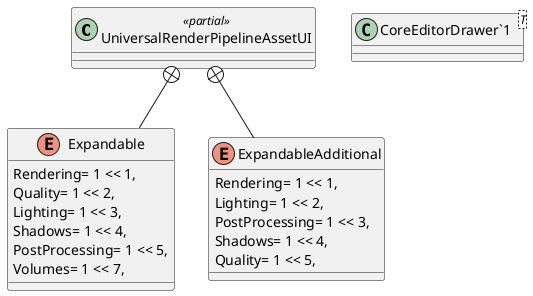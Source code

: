 @startuml
class UniversalRenderPipelineAssetUI <<partial>> {
}
class "CoreEditorDrawer`1"<T> {
}
enum Expandable {
    Rendering= 1 << 1,
    Quality= 1 << 2,
    Lighting= 1 << 3,
    Shadows= 1 << 4,
    PostProcessing= 1 << 5,
    Volumes= 1 << 7,
}
enum ExpandableAdditional {
    Rendering= 1 << 1,
    Lighting= 1 << 2,
    PostProcessing= 1 << 3,
    Shadows= 1 << 4,
    Quality= 1 << 5,
}
UniversalRenderPipelineAssetUI +-- Expandable
UniversalRenderPipelineAssetUI +-- ExpandableAdditional
@enduml
